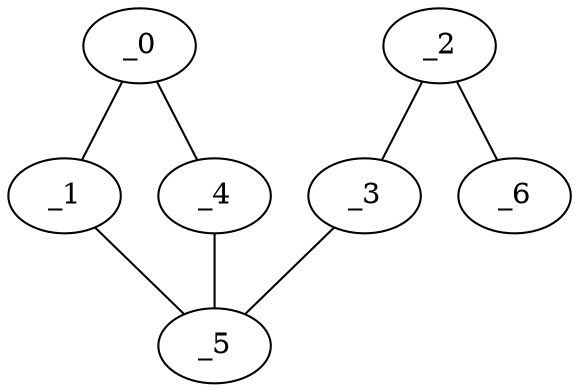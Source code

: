 graph HP1_0001 {
	_0	 [x="0.910141",
		y="3.29897"];
	_1	 [x="1.2375",
		y="1.21115"];
	_0 -- _1;
	_4	 [x="0.850865",
		y="1.79181"];
	_0 -- _4;
	_5	 [x="2.28906",
		y="2.19526"];
	_1 -- _5;
	_2	 [x="2.06",
		y="0.66"];
	_3	 [x="1.76945",
		y="3.04555"];
	_2 -- _3;
	_6	 [x="1.36725",
		y="2.37929"];
	_2 -- _6;
	_3 -- _5;
	_4 -- _5;
}
